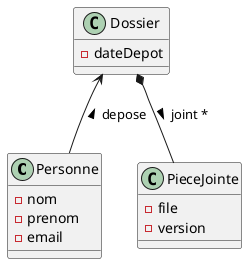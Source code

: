 @startuml RIEAU
class Personne {
    - nom
    - prenom
    - email
}
class Dossier {
    - dateDepot
}
class PieceJointe {
    - file
    - version
}
Dossier *-- PieceJointe: joint * >
Dossier <-- Personne: depose <
@enduml